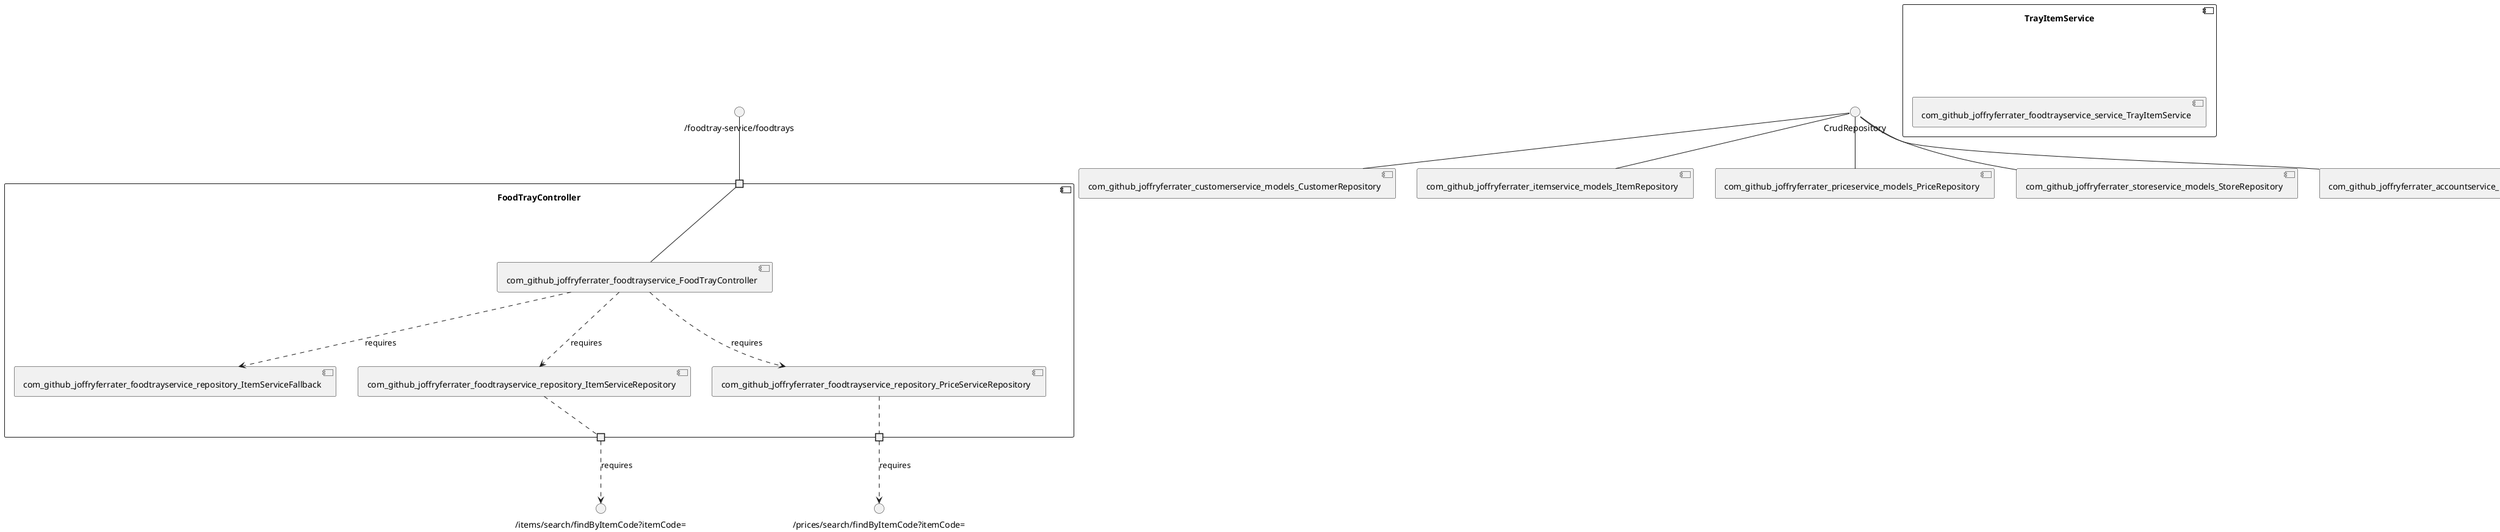 @startuml
skinparam fixCircleLabelOverlapping true
component "FoodTrayController\n\n\n\n\n\n" {
[com_github_joffryferrater_foodtrayservice_repository_ItemServiceRepository]
[com_github_joffryferrater_foodtrayservice_FoodTrayController]
[com_github_joffryferrater_foodtrayservice_repository_ItemServiceFallback]
[com_github_joffryferrater_foodtrayservice_repository_PriceServiceRepository]
portin " " as FoodTrayController.requires._foodtray_service_foodtrays
portout " " as FoodTrayController.provides._items_search_findByItemCode_itemCode_
portout " " as FoodTrayController.provides._prices_search_findByItemCode_itemCode_
[com_github_joffryferrater_foodtrayservice_FoodTrayController]..>[com_github_joffryferrater_foodtrayservice_repository_PriceServiceRepository] : requires
[com_github_joffryferrater_foodtrayservice_FoodTrayController]..>[com_github_joffryferrater_foodtrayservice_repository_ItemServiceRepository] : requires
[com_github_joffryferrater_foodtrayservice_FoodTrayController]..>[com_github_joffryferrater_foodtrayservice_repository_ItemServiceFallback] : requires
"FoodTrayController.requires._foodtray_service_foodtrays"--[com_github_joffryferrater_foodtrayservice_FoodTrayController]
[com_github_joffryferrater_foodtrayservice_repository_ItemServiceRepository].."FoodTrayController.provides._items_search_findByItemCode_itemCode_"
[com_github_joffryferrater_foodtrayservice_repository_PriceServiceRepository].."FoodTrayController.provides._prices_search_findByItemCode_itemCode_"
}
interface "/foodtray-service/foodtrays" as interface._foodtray_service_foodtrays
interface._foodtray_service_foodtrays--"FoodTrayController.requires._foodtray_service_foodtrays"
interface "/items/search/findByItemCode?itemCode=" as interface._items_search_findByItemCode_itemCode_
"FoodTrayController.provides._items_search_findByItemCode_itemCode_"..>interface._items_search_findByItemCode_itemCode_ : requires
interface "/prices/search/findByItemCode?itemCode=" as interface._prices_search_findByItemCode_itemCode_
"FoodTrayController.provides._prices_search_findByItemCode_itemCode_"..>interface._prices_search_findByItemCode_itemCode_ : requires
component "TrayItemService\n\n\n\n\n\n" {
[com_github_joffryferrater_foodtrayservice_service_TrayItemService]
}
interface "CrudRepository" as interface.CrudRepository
interface.CrudRepository--[com_github_joffryferrater_accountservice_models_AccountRepository]
interface "CrudRepository" as interface.CrudRepository
interface.CrudRepository--[com_github_joffryferrater_customerservice_models_CustomerRepository]
interface "CrudRepository" as interface.CrudRepository
interface.CrudRepository--[com_github_joffryferrater_itemservice_models_ItemRepository]
interface "CrudRepository" as interface.CrudRepository
interface.CrudRepository--[com_github_joffryferrater_priceservice_models_PriceRepository]
interface "CrudRepository" as interface.CrudRepository
interface.CrudRepository--[com_github_joffryferrater_storeservice_models_StoreRepository]

@enduml
